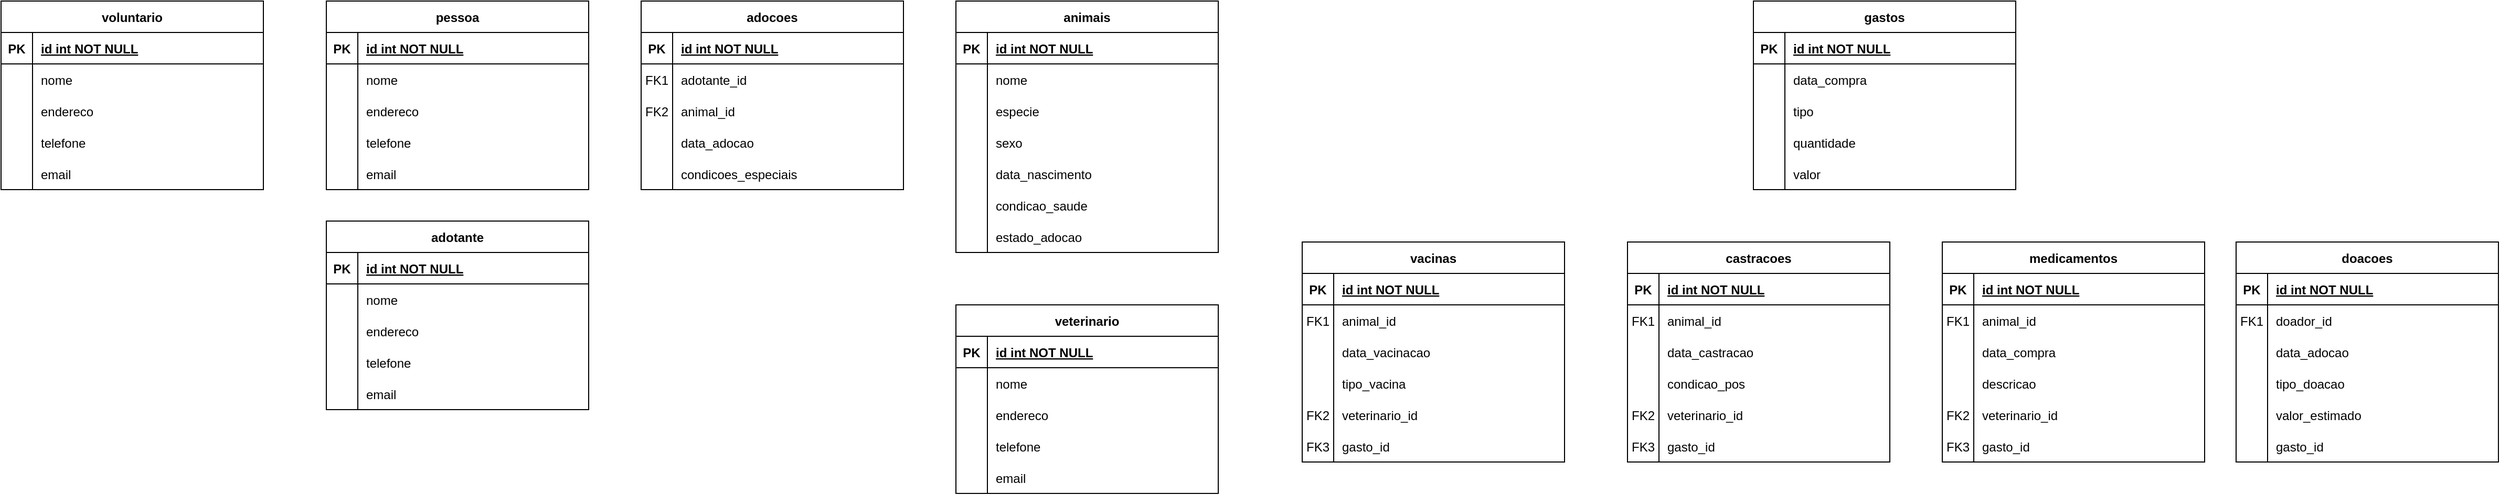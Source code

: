<mxfile version="24.7.12">
  <diagram id="R2lEEEUBdFMjLlhIrx00" name="Page-1">
    <mxGraphModel dx="2780" dy="1238" grid="1" gridSize="10" guides="1" tooltips="1" connect="1" arrows="1" fold="1" page="1" pageScale="1" pageWidth="850" pageHeight="1100" math="0" shadow="0" extFonts="Permanent Marker^https://fonts.googleapis.com/css?family=Permanent+Marker">
      <root>
        <mxCell id="0" />
        <mxCell id="1" parent="0" />
        <mxCell id="C-vyLk0tnHw3VtMMgP7b-23" value="animais" style="shape=table;startSize=30;container=1;collapsible=1;childLayout=tableLayout;fixedRows=1;rowLines=0;fontStyle=1;align=center;resizeLast=1;" parent="1" vertex="1">
          <mxGeometry x="1040" y="60" width="250" height="240" as="geometry" />
        </mxCell>
        <mxCell id="C-vyLk0tnHw3VtMMgP7b-24" value="" style="shape=partialRectangle;collapsible=0;dropTarget=0;pointerEvents=0;fillColor=none;points=[[0,0.5],[1,0.5]];portConstraint=eastwest;top=0;left=0;right=0;bottom=1;" parent="C-vyLk0tnHw3VtMMgP7b-23" vertex="1">
          <mxGeometry y="30" width="250" height="30" as="geometry" />
        </mxCell>
        <mxCell id="C-vyLk0tnHw3VtMMgP7b-25" value="PK" style="shape=partialRectangle;overflow=hidden;connectable=0;fillColor=none;top=0;left=0;bottom=0;right=0;fontStyle=1;" parent="C-vyLk0tnHw3VtMMgP7b-24" vertex="1">
          <mxGeometry width="30" height="30" as="geometry">
            <mxRectangle width="30" height="30" as="alternateBounds" />
          </mxGeometry>
        </mxCell>
        <mxCell id="C-vyLk0tnHw3VtMMgP7b-26" value="id int NOT NULL " style="shape=partialRectangle;overflow=hidden;connectable=0;fillColor=none;top=0;left=0;bottom=0;right=0;align=left;spacingLeft=6;fontStyle=5;" parent="C-vyLk0tnHw3VtMMgP7b-24" vertex="1">
          <mxGeometry x="30" width="220" height="30" as="geometry">
            <mxRectangle width="220" height="30" as="alternateBounds" />
          </mxGeometry>
        </mxCell>
        <mxCell id="C-vyLk0tnHw3VtMMgP7b-27" value="" style="shape=partialRectangle;collapsible=0;dropTarget=0;pointerEvents=0;fillColor=none;points=[[0,0.5],[1,0.5]];portConstraint=eastwest;top=0;left=0;right=0;bottom=0;" parent="C-vyLk0tnHw3VtMMgP7b-23" vertex="1">
          <mxGeometry y="60" width="250" height="30" as="geometry" />
        </mxCell>
        <mxCell id="C-vyLk0tnHw3VtMMgP7b-28" value="" style="shape=partialRectangle;overflow=hidden;connectable=0;fillColor=none;top=0;left=0;bottom=0;right=0;" parent="C-vyLk0tnHw3VtMMgP7b-27" vertex="1">
          <mxGeometry width="30" height="30" as="geometry">
            <mxRectangle width="30" height="30" as="alternateBounds" />
          </mxGeometry>
        </mxCell>
        <mxCell id="C-vyLk0tnHw3VtMMgP7b-29" value="nome " style="shape=partialRectangle;overflow=hidden;connectable=0;fillColor=none;top=0;left=0;bottom=0;right=0;align=left;spacingLeft=6;" parent="C-vyLk0tnHw3VtMMgP7b-27" vertex="1">
          <mxGeometry x="30" width="220" height="30" as="geometry">
            <mxRectangle width="220" height="30" as="alternateBounds" />
          </mxGeometry>
        </mxCell>
        <mxCell id="c50I1QcesVUF2LfdFbWa-13" style="shape=partialRectangle;collapsible=0;dropTarget=0;pointerEvents=0;fillColor=none;points=[[0,0.5],[1,0.5]];portConstraint=eastwest;top=0;left=0;right=0;bottom=0;" vertex="1" parent="C-vyLk0tnHw3VtMMgP7b-23">
          <mxGeometry y="90" width="250" height="30" as="geometry" />
        </mxCell>
        <mxCell id="c50I1QcesVUF2LfdFbWa-14" style="shape=partialRectangle;overflow=hidden;connectable=0;fillColor=none;top=0;left=0;bottom=0;right=0;" vertex="1" parent="c50I1QcesVUF2LfdFbWa-13">
          <mxGeometry width="30" height="30" as="geometry">
            <mxRectangle width="30" height="30" as="alternateBounds" />
          </mxGeometry>
        </mxCell>
        <mxCell id="c50I1QcesVUF2LfdFbWa-15" value="especie" style="shape=partialRectangle;overflow=hidden;connectable=0;fillColor=none;top=0;left=0;bottom=0;right=0;align=left;spacingLeft=6;" vertex="1" parent="c50I1QcesVUF2LfdFbWa-13">
          <mxGeometry x="30" width="220" height="30" as="geometry">
            <mxRectangle width="220" height="30" as="alternateBounds" />
          </mxGeometry>
        </mxCell>
        <mxCell id="c50I1QcesVUF2LfdFbWa-16" style="shape=partialRectangle;collapsible=0;dropTarget=0;pointerEvents=0;fillColor=none;points=[[0,0.5],[1,0.5]];portConstraint=eastwest;top=0;left=0;right=0;bottom=0;" vertex="1" parent="C-vyLk0tnHw3VtMMgP7b-23">
          <mxGeometry y="120" width="250" height="30" as="geometry" />
        </mxCell>
        <mxCell id="c50I1QcesVUF2LfdFbWa-17" style="shape=partialRectangle;overflow=hidden;connectable=0;fillColor=none;top=0;left=0;bottom=0;right=0;" vertex="1" parent="c50I1QcesVUF2LfdFbWa-16">
          <mxGeometry width="30" height="30" as="geometry">
            <mxRectangle width="30" height="30" as="alternateBounds" />
          </mxGeometry>
        </mxCell>
        <mxCell id="c50I1QcesVUF2LfdFbWa-18" value="sexo" style="shape=partialRectangle;overflow=hidden;connectable=0;fillColor=none;top=0;left=0;bottom=0;right=0;align=left;spacingLeft=6;" vertex="1" parent="c50I1QcesVUF2LfdFbWa-16">
          <mxGeometry x="30" width="220" height="30" as="geometry">
            <mxRectangle width="220" height="30" as="alternateBounds" />
          </mxGeometry>
        </mxCell>
        <mxCell id="c50I1QcesVUF2LfdFbWa-19" style="shape=partialRectangle;collapsible=0;dropTarget=0;pointerEvents=0;fillColor=none;points=[[0,0.5],[1,0.5]];portConstraint=eastwest;top=0;left=0;right=0;bottom=0;" vertex="1" parent="C-vyLk0tnHw3VtMMgP7b-23">
          <mxGeometry y="150" width="250" height="30" as="geometry" />
        </mxCell>
        <mxCell id="c50I1QcesVUF2LfdFbWa-20" style="shape=partialRectangle;overflow=hidden;connectable=0;fillColor=none;top=0;left=0;bottom=0;right=0;" vertex="1" parent="c50I1QcesVUF2LfdFbWa-19">
          <mxGeometry width="30" height="30" as="geometry">
            <mxRectangle width="30" height="30" as="alternateBounds" />
          </mxGeometry>
        </mxCell>
        <mxCell id="c50I1QcesVUF2LfdFbWa-21" value="data_nascimento" style="shape=partialRectangle;overflow=hidden;connectable=0;fillColor=none;top=0;left=0;bottom=0;right=0;align=left;spacingLeft=6;" vertex="1" parent="c50I1QcesVUF2LfdFbWa-19">
          <mxGeometry x="30" width="220" height="30" as="geometry">
            <mxRectangle width="220" height="30" as="alternateBounds" />
          </mxGeometry>
        </mxCell>
        <mxCell id="c50I1QcesVUF2LfdFbWa-22" style="shape=partialRectangle;collapsible=0;dropTarget=0;pointerEvents=0;fillColor=none;points=[[0,0.5],[1,0.5]];portConstraint=eastwest;top=0;left=0;right=0;bottom=0;" vertex="1" parent="C-vyLk0tnHw3VtMMgP7b-23">
          <mxGeometry y="180" width="250" height="30" as="geometry" />
        </mxCell>
        <mxCell id="c50I1QcesVUF2LfdFbWa-23" style="shape=partialRectangle;overflow=hidden;connectable=0;fillColor=none;top=0;left=0;bottom=0;right=0;" vertex="1" parent="c50I1QcesVUF2LfdFbWa-22">
          <mxGeometry width="30" height="30" as="geometry">
            <mxRectangle width="30" height="30" as="alternateBounds" />
          </mxGeometry>
        </mxCell>
        <mxCell id="c50I1QcesVUF2LfdFbWa-24" value="condicao_saude" style="shape=partialRectangle;overflow=hidden;connectable=0;fillColor=none;top=0;left=0;bottom=0;right=0;align=left;spacingLeft=6;" vertex="1" parent="c50I1QcesVUF2LfdFbWa-22">
          <mxGeometry x="30" width="220" height="30" as="geometry">
            <mxRectangle width="220" height="30" as="alternateBounds" />
          </mxGeometry>
        </mxCell>
        <mxCell id="c50I1QcesVUF2LfdFbWa-25" style="shape=partialRectangle;collapsible=0;dropTarget=0;pointerEvents=0;fillColor=none;points=[[0,0.5],[1,0.5]];portConstraint=eastwest;top=0;left=0;right=0;bottom=0;" vertex="1" parent="C-vyLk0tnHw3VtMMgP7b-23">
          <mxGeometry y="210" width="250" height="30" as="geometry" />
        </mxCell>
        <mxCell id="c50I1QcesVUF2LfdFbWa-26" style="shape=partialRectangle;overflow=hidden;connectable=0;fillColor=none;top=0;left=0;bottom=0;right=0;" vertex="1" parent="c50I1QcesVUF2LfdFbWa-25">
          <mxGeometry width="30" height="30" as="geometry">
            <mxRectangle width="30" height="30" as="alternateBounds" />
          </mxGeometry>
        </mxCell>
        <mxCell id="c50I1QcesVUF2LfdFbWa-27" value="estado_adocao" style="shape=partialRectangle;overflow=hidden;connectable=0;fillColor=none;top=0;left=0;bottom=0;right=0;align=left;spacingLeft=6;" vertex="1" parent="c50I1QcesVUF2LfdFbWa-25">
          <mxGeometry x="30" width="220" height="30" as="geometry">
            <mxRectangle width="220" height="30" as="alternateBounds" />
          </mxGeometry>
        </mxCell>
        <mxCell id="c50I1QcesVUF2LfdFbWa-32" value="adocoes" style="shape=table;startSize=30;container=1;collapsible=1;childLayout=tableLayout;fixedRows=1;rowLines=0;fontStyle=1;align=center;resizeLast=1;" vertex="1" parent="1">
          <mxGeometry x="740" y="60" width="250" height="180" as="geometry" />
        </mxCell>
        <mxCell id="c50I1QcesVUF2LfdFbWa-33" value="" style="shape=partialRectangle;collapsible=0;dropTarget=0;pointerEvents=0;fillColor=none;points=[[0,0.5],[1,0.5]];portConstraint=eastwest;top=0;left=0;right=0;bottom=1;" vertex="1" parent="c50I1QcesVUF2LfdFbWa-32">
          <mxGeometry y="30" width="250" height="30" as="geometry" />
        </mxCell>
        <mxCell id="c50I1QcesVUF2LfdFbWa-34" value="PK" style="shape=partialRectangle;overflow=hidden;connectable=0;fillColor=none;top=0;left=0;bottom=0;right=0;fontStyle=1;" vertex="1" parent="c50I1QcesVUF2LfdFbWa-33">
          <mxGeometry width="30" height="30" as="geometry">
            <mxRectangle width="30" height="30" as="alternateBounds" />
          </mxGeometry>
        </mxCell>
        <mxCell id="c50I1QcesVUF2LfdFbWa-35" value="id int NOT NULL " style="shape=partialRectangle;overflow=hidden;connectable=0;fillColor=none;top=0;left=0;bottom=0;right=0;align=left;spacingLeft=6;fontStyle=5;" vertex="1" parent="c50I1QcesVUF2LfdFbWa-33">
          <mxGeometry x="30" width="220" height="30" as="geometry">
            <mxRectangle width="220" height="30" as="alternateBounds" />
          </mxGeometry>
        </mxCell>
        <mxCell id="c50I1QcesVUF2LfdFbWa-36" value="" style="shape=partialRectangle;collapsible=0;dropTarget=0;pointerEvents=0;fillColor=none;points=[[0,0.5],[1,0.5]];portConstraint=eastwest;top=0;left=0;right=0;bottom=0;" vertex="1" parent="c50I1QcesVUF2LfdFbWa-32">
          <mxGeometry y="60" width="250" height="30" as="geometry" />
        </mxCell>
        <mxCell id="c50I1QcesVUF2LfdFbWa-37" value="FK1" style="shape=partialRectangle;overflow=hidden;connectable=0;fillColor=none;top=0;left=0;bottom=0;right=0;" vertex="1" parent="c50I1QcesVUF2LfdFbWa-36">
          <mxGeometry width="30" height="30" as="geometry">
            <mxRectangle width="30" height="30" as="alternateBounds" />
          </mxGeometry>
        </mxCell>
        <mxCell id="c50I1QcesVUF2LfdFbWa-38" value="adotante_id" style="shape=partialRectangle;overflow=hidden;connectable=0;fillColor=none;top=0;left=0;bottom=0;right=0;align=left;spacingLeft=6;" vertex="1" parent="c50I1QcesVUF2LfdFbWa-36">
          <mxGeometry x="30" width="220" height="30" as="geometry">
            <mxRectangle width="220" height="30" as="alternateBounds" />
          </mxGeometry>
        </mxCell>
        <mxCell id="c50I1QcesVUF2LfdFbWa-39" style="shape=partialRectangle;collapsible=0;dropTarget=0;pointerEvents=0;fillColor=none;points=[[0,0.5],[1,0.5]];portConstraint=eastwest;top=0;left=0;right=0;bottom=0;" vertex="1" parent="c50I1QcesVUF2LfdFbWa-32">
          <mxGeometry y="90" width="250" height="30" as="geometry" />
        </mxCell>
        <mxCell id="c50I1QcesVUF2LfdFbWa-40" value="FK2" style="shape=partialRectangle;overflow=hidden;connectable=0;fillColor=none;top=0;left=0;bottom=0;right=0;" vertex="1" parent="c50I1QcesVUF2LfdFbWa-39">
          <mxGeometry width="30" height="30" as="geometry">
            <mxRectangle width="30" height="30" as="alternateBounds" />
          </mxGeometry>
        </mxCell>
        <mxCell id="c50I1QcesVUF2LfdFbWa-41" value="animal_id" style="shape=partialRectangle;overflow=hidden;connectable=0;fillColor=none;top=0;left=0;bottom=0;right=0;align=left;spacingLeft=6;" vertex="1" parent="c50I1QcesVUF2LfdFbWa-39">
          <mxGeometry x="30" width="220" height="30" as="geometry">
            <mxRectangle width="220" height="30" as="alternateBounds" />
          </mxGeometry>
        </mxCell>
        <mxCell id="c50I1QcesVUF2LfdFbWa-42" style="shape=partialRectangle;collapsible=0;dropTarget=0;pointerEvents=0;fillColor=none;points=[[0,0.5],[1,0.5]];portConstraint=eastwest;top=0;left=0;right=0;bottom=0;" vertex="1" parent="c50I1QcesVUF2LfdFbWa-32">
          <mxGeometry y="120" width="250" height="30" as="geometry" />
        </mxCell>
        <mxCell id="c50I1QcesVUF2LfdFbWa-43" style="shape=partialRectangle;overflow=hidden;connectable=0;fillColor=none;top=0;left=0;bottom=0;right=0;" vertex="1" parent="c50I1QcesVUF2LfdFbWa-42">
          <mxGeometry width="30" height="30" as="geometry">
            <mxRectangle width="30" height="30" as="alternateBounds" />
          </mxGeometry>
        </mxCell>
        <mxCell id="c50I1QcesVUF2LfdFbWa-44" value="data_adocao" style="shape=partialRectangle;overflow=hidden;connectable=0;fillColor=none;top=0;left=0;bottom=0;right=0;align=left;spacingLeft=6;" vertex="1" parent="c50I1QcesVUF2LfdFbWa-42">
          <mxGeometry x="30" width="220" height="30" as="geometry">
            <mxRectangle width="220" height="30" as="alternateBounds" />
          </mxGeometry>
        </mxCell>
        <mxCell id="c50I1QcesVUF2LfdFbWa-45" style="shape=partialRectangle;collapsible=0;dropTarget=0;pointerEvents=0;fillColor=none;points=[[0,0.5],[1,0.5]];portConstraint=eastwest;top=0;left=0;right=0;bottom=0;" vertex="1" parent="c50I1QcesVUF2LfdFbWa-32">
          <mxGeometry y="150" width="250" height="30" as="geometry" />
        </mxCell>
        <mxCell id="c50I1QcesVUF2LfdFbWa-46" style="shape=partialRectangle;overflow=hidden;connectable=0;fillColor=none;top=0;left=0;bottom=0;right=0;" vertex="1" parent="c50I1QcesVUF2LfdFbWa-45">
          <mxGeometry width="30" height="30" as="geometry">
            <mxRectangle width="30" height="30" as="alternateBounds" />
          </mxGeometry>
        </mxCell>
        <mxCell id="c50I1QcesVUF2LfdFbWa-47" value="condicoes_especiais" style="shape=partialRectangle;overflow=hidden;connectable=0;fillColor=none;top=0;left=0;bottom=0;right=0;align=left;spacingLeft=6;" vertex="1" parent="c50I1QcesVUF2LfdFbWa-45">
          <mxGeometry x="30" width="220" height="30" as="geometry">
            <mxRectangle width="220" height="30" as="alternateBounds" />
          </mxGeometry>
        </mxCell>
        <mxCell id="c50I1QcesVUF2LfdFbWa-54" value="vacinas" style="shape=table;startSize=30;container=1;collapsible=1;childLayout=tableLayout;fixedRows=1;rowLines=0;fontStyle=1;align=center;resizeLast=1;" vertex="1" parent="1">
          <mxGeometry x="1370" y="290" width="250" height="210" as="geometry" />
        </mxCell>
        <mxCell id="c50I1QcesVUF2LfdFbWa-55" value="" style="shape=partialRectangle;collapsible=0;dropTarget=0;pointerEvents=0;fillColor=none;points=[[0,0.5],[1,0.5]];portConstraint=eastwest;top=0;left=0;right=0;bottom=1;" vertex="1" parent="c50I1QcesVUF2LfdFbWa-54">
          <mxGeometry y="30" width="250" height="30" as="geometry" />
        </mxCell>
        <mxCell id="c50I1QcesVUF2LfdFbWa-56" value="PK" style="shape=partialRectangle;overflow=hidden;connectable=0;fillColor=none;top=0;left=0;bottom=0;right=0;fontStyle=1;" vertex="1" parent="c50I1QcesVUF2LfdFbWa-55">
          <mxGeometry width="30" height="30" as="geometry">
            <mxRectangle width="30" height="30" as="alternateBounds" />
          </mxGeometry>
        </mxCell>
        <mxCell id="c50I1QcesVUF2LfdFbWa-57" value="id int NOT NULL " style="shape=partialRectangle;overflow=hidden;connectable=0;fillColor=none;top=0;left=0;bottom=0;right=0;align=left;spacingLeft=6;fontStyle=5;" vertex="1" parent="c50I1QcesVUF2LfdFbWa-55">
          <mxGeometry x="30" width="220" height="30" as="geometry">
            <mxRectangle width="220" height="30" as="alternateBounds" />
          </mxGeometry>
        </mxCell>
        <mxCell id="c50I1QcesVUF2LfdFbWa-58" value="" style="shape=partialRectangle;collapsible=0;dropTarget=0;pointerEvents=0;fillColor=none;points=[[0,0.5],[1,0.5]];portConstraint=eastwest;top=0;left=0;right=0;bottom=0;" vertex="1" parent="c50I1QcesVUF2LfdFbWa-54">
          <mxGeometry y="60" width="250" height="30" as="geometry" />
        </mxCell>
        <mxCell id="c50I1QcesVUF2LfdFbWa-59" value="FK1" style="shape=partialRectangle;overflow=hidden;connectable=0;fillColor=none;top=0;left=0;bottom=0;right=0;" vertex="1" parent="c50I1QcesVUF2LfdFbWa-58">
          <mxGeometry width="30" height="30" as="geometry">
            <mxRectangle width="30" height="30" as="alternateBounds" />
          </mxGeometry>
        </mxCell>
        <mxCell id="c50I1QcesVUF2LfdFbWa-60" value="animal_id" style="shape=partialRectangle;overflow=hidden;connectable=0;fillColor=none;top=0;left=0;bottom=0;right=0;align=left;spacingLeft=6;" vertex="1" parent="c50I1QcesVUF2LfdFbWa-58">
          <mxGeometry x="30" width="220" height="30" as="geometry">
            <mxRectangle width="220" height="30" as="alternateBounds" />
          </mxGeometry>
        </mxCell>
        <mxCell id="c50I1QcesVUF2LfdFbWa-61" style="shape=partialRectangle;collapsible=0;dropTarget=0;pointerEvents=0;fillColor=none;points=[[0,0.5],[1,0.5]];portConstraint=eastwest;top=0;left=0;right=0;bottom=0;" vertex="1" parent="c50I1QcesVUF2LfdFbWa-54">
          <mxGeometry y="90" width="250" height="30" as="geometry" />
        </mxCell>
        <mxCell id="c50I1QcesVUF2LfdFbWa-62" value="" style="shape=partialRectangle;overflow=hidden;connectable=0;fillColor=none;top=0;left=0;bottom=0;right=0;" vertex="1" parent="c50I1QcesVUF2LfdFbWa-61">
          <mxGeometry width="30" height="30" as="geometry">
            <mxRectangle width="30" height="30" as="alternateBounds" />
          </mxGeometry>
        </mxCell>
        <mxCell id="c50I1QcesVUF2LfdFbWa-63" value="data_vacinacao" style="shape=partialRectangle;overflow=hidden;connectable=0;fillColor=none;top=0;left=0;bottom=0;right=0;align=left;spacingLeft=6;" vertex="1" parent="c50I1QcesVUF2LfdFbWa-61">
          <mxGeometry x="30" width="220" height="30" as="geometry">
            <mxRectangle width="220" height="30" as="alternateBounds" />
          </mxGeometry>
        </mxCell>
        <mxCell id="c50I1QcesVUF2LfdFbWa-64" style="shape=partialRectangle;collapsible=0;dropTarget=0;pointerEvents=0;fillColor=none;points=[[0,0.5],[1,0.5]];portConstraint=eastwest;top=0;left=0;right=0;bottom=0;" vertex="1" parent="c50I1QcesVUF2LfdFbWa-54">
          <mxGeometry y="120" width="250" height="30" as="geometry" />
        </mxCell>
        <mxCell id="c50I1QcesVUF2LfdFbWa-65" style="shape=partialRectangle;overflow=hidden;connectable=0;fillColor=none;top=0;left=0;bottom=0;right=0;" vertex="1" parent="c50I1QcesVUF2LfdFbWa-64">
          <mxGeometry width="30" height="30" as="geometry">
            <mxRectangle width="30" height="30" as="alternateBounds" />
          </mxGeometry>
        </mxCell>
        <mxCell id="c50I1QcesVUF2LfdFbWa-66" value="tipo_vacina" style="shape=partialRectangle;overflow=hidden;connectable=0;fillColor=none;top=0;left=0;bottom=0;right=0;align=left;spacingLeft=6;" vertex="1" parent="c50I1QcesVUF2LfdFbWa-64">
          <mxGeometry x="30" width="220" height="30" as="geometry">
            <mxRectangle width="220" height="30" as="alternateBounds" />
          </mxGeometry>
        </mxCell>
        <mxCell id="c50I1QcesVUF2LfdFbWa-67" style="shape=partialRectangle;collapsible=0;dropTarget=0;pointerEvents=0;fillColor=none;points=[[0,0.5],[1,0.5]];portConstraint=eastwest;top=0;left=0;right=0;bottom=0;" vertex="1" parent="c50I1QcesVUF2LfdFbWa-54">
          <mxGeometry y="150" width="250" height="30" as="geometry" />
        </mxCell>
        <mxCell id="c50I1QcesVUF2LfdFbWa-68" value="FK2" style="shape=partialRectangle;overflow=hidden;connectable=0;fillColor=none;top=0;left=0;bottom=0;right=0;" vertex="1" parent="c50I1QcesVUF2LfdFbWa-67">
          <mxGeometry width="30" height="30" as="geometry">
            <mxRectangle width="30" height="30" as="alternateBounds" />
          </mxGeometry>
        </mxCell>
        <mxCell id="c50I1QcesVUF2LfdFbWa-69" value="veterinario_id" style="shape=partialRectangle;overflow=hidden;connectable=0;fillColor=none;top=0;left=0;bottom=0;right=0;align=left;spacingLeft=6;" vertex="1" parent="c50I1QcesVUF2LfdFbWa-67">
          <mxGeometry x="30" width="220" height="30" as="geometry">
            <mxRectangle width="220" height="30" as="alternateBounds" />
          </mxGeometry>
        </mxCell>
        <mxCell id="c50I1QcesVUF2LfdFbWa-198" style="shape=partialRectangle;collapsible=0;dropTarget=0;pointerEvents=0;fillColor=none;points=[[0,0.5],[1,0.5]];portConstraint=eastwest;top=0;left=0;right=0;bottom=0;" vertex="1" parent="c50I1QcesVUF2LfdFbWa-54">
          <mxGeometry y="180" width="250" height="30" as="geometry" />
        </mxCell>
        <mxCell id="c50I1QcesVUF2LfdFbWa-199" value="FK3" style="shape=partialRectangle;overflow=hidden;connectable=0;fillColor=none;top=0;left=0;bottom=0;right=0;" vertex="1" parent="c50I1QcesVUF2LfdFbWa-198">
          <mxGeometry width="30" height="30" as="geometry">
            <mxRectangle width="30" height="30" as="alternateBounds" />
          </mxGeometry>
        </mxCell>
        <mxCell id="c50I1QcesVUF2LfdFbWa-200" value="gasto_id" style="shape=partialRectangle;overflow=hidden;connectable=0;fillColor=none;top=0;left=0;bottom=0;right=0;align=left;spacingLeft=6;" vertex="1" parent="c50I1QcesVUF2LfdFbWa-198">
          <mxGeometry x="30" width="220" height="30" as="geometry">
            <mxRectangle width="220" height="30" as="alternateBounds" />
          </mxGeometry>
        </mxCell>
        <mxCell id="c50I1QcesVUF2LfdFbWa-70" value="castracoes" style="shape=table;startSize=30;container=1;collapsible=1;childLayout=tableLayout;fixedRows=1;rowLines=0;fontStyle=1;align=center;resizeLast=1;" vertex="1" parent="1">
          <mxGeometry x="1680" y="290" width="250" height="210" as="geometry" />
        </mxCell>
        <mxCell id="c50I1QcesVUF2LfdFbWa-71" value="" style="shape=partialRectangle;collapsible=0;dropTarget=0;pointerEvents=0;fillColor=none;points=[[0,0.5],[1,0.5]];portConstraint=eastwest;top=0;left=0;right=0;bottom=1;" vertex="1" parent="c50I1QcesVUF2LfdFbWa-70">
          <mxGeometry y="30" width="250" height="30" as="geometry" />
        </mxCell>
        <mxCell id="c50I1QcesVUF2LfdFbWa-72" value="PK" style="shape=partialRectangle;overflow=hidden;connectable=0;fillColor=none;top=0;left=0;bottom=0;right=0;fontStyle=1;" vertex="1" parent="c50I1QcesVUF2LfdFbWa-71">
          <mxGeometry width="30" height="30" as="geometry">
            <mxRectangle width="30" height="30" as="alternateBounds" />
          </mxGeometry>
        </mxCell>
        <mxCell id="c50I1QcesVUF2LfdFbWa-73" value="id int NOT NULL " style="shape=partialRectangle;overflow=hidden;connectable=0;fillColor=none;top=0;left=0;bottom=0;right=0;align=left;spacingLeft=6;fontStyle=5;" vertex="1" parent="c50I1QcesVUF2LfdFbWa-71">
          <mxGeometry x="30" width="220" height="30" as="geometry">
            <mxRectangle width="220" height="30" as="alternateBounds" />
          </mxGeometry>
        </mxCell>
        <mxCell id="c50I1QcesVUF2LfdFbWa-74" value="" style="shape=partialRectangle;collapsible=0;dropTarget=0;pointerEvents=0;fillColor=none;points=[[0,0.5],[1,0.5]];portConstraint=eastwest;top=0;left=0;right=0;bottom=0;" vertex="1" parent="c50I1QcesVUF2LfdFbWa-70">
          <mxGeometry y="60" width="250" height="30" as="geometry" />
        </mxCell>
        <mxCell id="c50I1QcesVUF2LfdFbWa-75" value="FK1" style="shape=partialRectangle;overflow=hidden;connectable=0;fillColor=none;top=0;left=0;bottom=0;right=0;" vertex="1" parent="c50I1QcesVUF2LfdFbWa-74">
          <mxGeometry width="30" height="30" as="geometry">
            <mxRectangle width="30" height="30" as="alternateBounds" />
          </mxGeometry>
        </mxCell>
        <mxCell id="c50I1QcesVUF2LfdFbWa-76" value="animal_id" style="shape=partialRectangle;overflow=hidden;connectable=0;fillColor=none;top=0;left=0;bottom=0;right=0;align=left;spacingLeft=6;" vertex="1" parent="c50I1QcesVUF2LfdFbWa-74">
          <mxGeometry x="30" width="220" height="30" as="geometry">
            <mxRectangle width="220" height="30" as="alternateBounds" />
          </mxGeometry>
        </mxCell>
        <mxCell id="c50I1QcesVUF2LfdFbWa-77" style="shape=partialRectangle;collapsible=0;dropTarget=0;pointerEvents=0;fillColor=none;points=[[0,0.5],[1,0.5]];portConstraint=eastwest;top=0;left=0;right=0;bottom=0;" vertex="1" parent="c50I1QcesVUF2LfdFbWa-70">
          <mxGeometry y="90" width="250" height="30" as="geometry" />
        </mxCell>
        <mxCell id="c50I1QcesVUF2LfdFbWa-78" value="" style="shape=partialRectangle;overflow=hidden;connectable=0;fillColor=none;top=0;left=0;bottom=0;right=0;" vertex="1" parent="c50I1QcesVUF2LfdFbWa-77">
          <mxGeometry width="30" height="30" as="geometry">
            <mxRectangle width="30" height="30" as="alternateBounds" />
          </mxGeometry>
        </mxCell>
        <mxCell id="c50I1QcesVUF2LfdFbWa-79" value="data_castracao" style="shape=partialRectangle;overflow=hidden;connectable=0;fillColor=none;top=0;left=0;bottom=0;right=0;align=left;spacingLeft=6;" vertex="1" parent="c50I1QcesVUF2LfdFbWa-77">
          <mxGeometry x="30" width="220" height="30" as="geometry">
            <mxRectangle width="220" height="30" as="alternateBounds" />
          </mxGeometry>
        </mxCell>
        <mxCell id="c50I1QcesVUF2LfdFbWa-80" style="shape=partialRectangle;collapsible=0;dropTarget=0;pointerEvents=0;fillColor=none;points=[[0,0.5],[1,0.5]];portConstraint=eastwest;top=0;left=0;right=0;bottom=0;" vertex="1" parent="c50I1QcesVUF2LfdFbWa-70">
          <mxGeometry y="120" width="250" height="30" as="geometry" />
        </mxCell>
        <mxCell id="c50I1QcesVUF2LfdFbWa-81" style="shape=partialRectangle;overflow=hidden;connectable=0;fillColor=none;top=0;left=0;bottom=0;right=0;" vertex="1" parent="c50I1QcesVUF2LfdFbWa-80">
          <mxGeometry width="30" height="30" as="geometry">
            <mxRectangle width="30" height="30" as="alternateBounds" />
          </mxGeometry>
        </mxCell>
        <mxCell id="c50I1QcesVUF2LfdFbWa-82" value="condicao_pos" style="shape=partialRectangle;overflow=hidden;connectable=0;fillColor=none;top=0;left=0;bottom=0;right=0;align=left;spacingLeft=6;" vertex="1" parent="c50I1QcesVUF2LfdFbWa-80">
          <mxGeometry x="30" width="220" height="30" as="geometry">
            <mxRectangle width="220" height="30" as="alternateBounds" />
          </mxGeometry>
        </mxCell>
        <mxCell id="c50I1QcesVUF2LfdFbWa-83" style="shape=partialRectangle;collapsible=0;dropTarget=0;pointerEvents=0;fillColor=none;points=[[0,0.5],[1,0.5]];portConstraint=eastwest;top=0;left=0;right=0;bottom=0;" vertex="1" parent="c50I1QcesVUF2LfdFbWa-70">
          <mxGeometry y="150" width="250" height="30" as="geometry" />
        </mxCell>
        <mxCell id="c50I1QcesVUF2LfdFbWa-84" value="FK2" style="shape=partialRectangle;overflow=hidden;connectable=0;fillColor=none;top=0;left=0;bottom=0;right=0;" vertex="1" parent="c50I1QcesVUF2LfdFbWa-83">
          <mxGeometry width="30" height="30" as="geometry">
            <mxRectangle width="30" height="30" as="alternateBounds" />
          </mxGeometry>
        </mxCell>
        <mxCell id="c50I1QcesVUF2LfdFbWa-85" value="veterinario_id" style="shape=partialRectangle;overflow=hidden;connectable=0;fillColor=none;top=0;left=0;bottom=0;right=0;align=left;spacingLeft=6;" vertex="1" parent="c50I1QcesVUF2LfdFbWa-83">
          <mxGeometry x="30" width="220" height="30" as="geometry">
            <mxRectangle width="220" height="30" as="alternateBounds" />
          </mxGeometry>
        </mxCell>
        <mxCell id="c50I1QcesVUF2LfdFbWa-202" style="shape=partialRectangle;collapsible=0;dropTarget=0;pointerEvents=0;fillColor=none;points=[[0,0.5],[1,0.5]];portConstraint=eastwest;top=0;left=0;right=0;bottom=0;" vertex="1" parent="c50I1QcesVUF2LfdFbWa-70">
          <mxGeometry y="180" width="250" height="30" as="geometry" />
        </mxCell>
        <mxCell id="c50I1QcesVUF2LfdFbWa-203" value="FK3" style="shape=partialRectangle;overflow=hidden;connectable=0;fillColor=none;top=0;left=0;bottom=0;right=0;" vertex="1" parent="c50I1QcesVUF2LfdFbWa-202">
          <mxGeometry width="30" height="30" as="geometry">
            <mxRectangle width="30" height="30" as="alternateBounds" />
          </mxGeometry>
        </mxCell>
        <mxCell id="c50I1QcesVUF2LfdFbWa-204" value="gasto_id" style="shape=partialRectangle;overflow=hidden;connectable=0;fillColor=none;top=0;left=0;bottom=0;right=0;align=left;spacingLeft=6;" vertex="1" parent="c50I1QcesVUF2LfdFbWa-202">
          <mxGeometry x="30" width="220" height="30" as="geometry">
            <mxRectangle width="220" height="30" as="alternateBounds" />
          </mxGeometry>
        </mxCell>
        <mxCell id="c50I1QcesVUF2LfdFbWa-86" value="gastos" style="shape=table;startSize=30;container=1;collapsible=1;childLayout=tableLayout;fixedRows=1;rowLines=0;fontStyle=1;align=center;resizeLast=1;" vertex="1" parent="1">
          <mxGeometry x="1800" y="60" width="250" height="180" as="geometry" />
        </mxCell>
        <mxCell id="c50I1QcesVUF2LfdFbWa-87" value="" style="shape=partialRectangle;collapsible=0;dropTarget=0;pointerEvents=0;fillColor=none;points=[[0,0.5],[1,0.5]];portConstraint=eastwest;top=0;left=0;right=0;bottom=1;" vertex="1" parent="c50I1QcesVUF2LfdFbWa-86">
          <mxGeometry y="30" width="250" height="30" as="geometry" />
        </mxCell>
        <mxCell id="c50I1QcesVUF2LfdFbWa-88" value="PK" style="shape=partialRectangle;overflow=hidden;connectable=0;fillColor=none;top=0;left=0;bottom=0;right=0;fontStyle=1;" vertex="1" parent="c50I1QcesVUF2LfdFbWa-87">
          <mxGeometry width="30" height="30" as="geometry">
            <mxRectangle width="30" height="30" as="alternateBounds" />
          </mxGeometry>
        </mxCell>
        <mxCell id="c50I1QcesVUF2LfdFbWa-89" value="id int NOT NULL " style="shape=partialRectangle;overflow=hidden;connectable=0;fillColor=none;top=0;left=0;bottom=0;right=0;align=left;spacingLeft=6;fontStyle=5;" vertex="1" parent="c50I1QcesVUF2LfdFbWa-87">
          <mxGeometry x="30" width="220" height="30" as="geometry">
            <mxRectangle width="220" height="30" as="alternateBounds" />
          </mxGeometry>
        </mxCell>
        <mxCell id="c50I1QcesVUF2LfdFbWa-90" value="" style="shape=partialRectangle;collapsible=0;dropTarget=0;pointerEvents=0;fillColor=none;points=[[0,0.5],[1,0.5]];portConstraint=eastwest;top=0;left=0;right=0;bottom=0;" vertex="1" parent="c50I1QcesVUF2LfdFbWa-86">
          <mxGeometry y="60" width="250" height="30" as="geometry" />
        </mxCell>
        <mxCell id="c50I1QcesVUF2LfdFbWa-91" value="" style="shape=partialRectangle;overflow=hidden;connectable=0;fillColor=none;top=0;left=0;bottom=0;right=0;" vertex="1" parent="c50I1QcesVUF2LfdFbWa-90">
          <mxGeometry width="30" height="30" as="geometry">
            <mxRectangle width="30" height="30" as="alternateBounds" />
          </mxGeometry>
        </mxCell>
        <mxCell id="c50I1QcesVUF2LfdFbWa-92" value="data_compra" style="shape=partialRectangle;overflow=hidden;connectable=0;fillColor=none;top=0;left=0;bottom=0;right=0;align=left;spacingLeft=6;" vertex="1" parent="c50I1QcesVUF2LfdFbWa-90">
          <mxGeometry x="30" width="220" height="30" as="geometry">
            <mxRectangle width="220" height="30" as="alternateBounds" />
          </mxGeometry>
        </mxCell>
        <mxCell id="c50I1QcesVUF2LfdFbWa-93" style="shape=partialRectangle;collapsible=0;dropTarget=0;pointerEvents=0;fillColor=none;points=[[0,0.5],[1,0.5]];portConstraint=eastwest;top=0;left=0;right=0;bottom=0;" vertex="1" parent="c50I1QcesVUF2LfdFbWa-86">
          <mxGeometry y="90" width="250" height="30" as="geometry" />
        </mxCell>
        <mxCell id="c50I1QcesVUF2LfdFbWa-94" value="" style="shape=partialRectangle;overflow=hidden;connectable=0;fillColor=none;top=0;left=0;bottom=0;right=0;" vertex="1" parent="c50I1QcesVUF2LfdFbWa-93">
          <mxGeometry width="30" height="30" as="geometry">
            <mxRectangle width="30" height="30" as="alternateBounds" />
          </mxGeometry>
        </mxCell>
        <mxCell id="c50I1QcesVUF2LfdFbWa-95" value="tipo" style="shape=partialRectangle;overflow=hidden;connectable=0;fillColor=none;top=0;left=0;bottom=0;right=0;align=left;spacingLeft=6;" vertex="1" parent="c50I1QcesVUF2LfdFbWa-93">
          <mxGeometry x="30" width="220" height="30" as="geometry">
            <mxRectangle width="220" height="30" as="alternateBounds" />
          </mxGeometry>
        </mxCell>
        <mxCell id="c50I1QcesVUF2LfdFbWa-96" style="shape=partialRectangle;collapsible=0;dropTarget=0;pointerEvents=0;fillColor=none;points=[[0,0.5],[1,0.5]];portConstraint=eastwest;top=0;left=0;right=0;bottom=0;" vertex="1" parent="c50I1QcesVUF2LfdFbWa-86">
          <mxGeometry y="120" width="250" height="30" as="geometry" />
        </mxCell>
        <mxCell id="c50I1QcesVUF2LfdFbWa-97" style="shape=partialRectangle;overflow=hidden;connectable=0;fillColor=none;top=0;left=0;bottom=0;right=0;" vertex="1" parent="c50I1QcesVUF2LfdFbWa-96">
          <mxGeometry width="30" height="30" as="geometry">
            <mxRectangle width="30" height="30" as="alternateBounds" />
          </mxGeometry>
        </mxCell>
        <mxCell id="c50I1QcesVUF2LfdFbWa-98" value="quantidade" style="shape=partialRectangle;overflow=hidden;connectable=0;fillColor=none;top=0;left=0;bottom=0;right=0;align=left;spacingLeft=6;" vertex="1" parent="c50I1QcesVUF2LfdFbWa-96">
          <mxGeometry x="30" width="220" height="30" as="geometry">
            <mxRectangle width="220" height="30" as="alternateBounds" />
          </mxGeometry>
        </mxCell>
        <mxCell id="c50I1QcesVUF2LfdFbWa-99" style="shape=partialRectangle;collapsible=0;dropTarget=0;pointerEvents=0;fillColor=none;points=[[0,0.5],[1,0.5]];portConstraint=eastwest;top=0;left=0;right=0;bottom=0;" vertex="1" parent="c50I1QcesVUF2LfdFbWa-86">
          <mxGeometry y="150" width="250" height="30" as="geometry" />
        </mxCell>
        <mxCell id="c50I1QcesVUF2LfdFbWa-100" value="" style="shape=partialRectangle;overflow=hidden;connectable=0;fillColor=none;top=0;left=0;bottom=0;right=0;" vertex="1" parent="c50I1QcesVUF2LfdFbWa-99">
          <mxGeometry width="30" height="30" as="geometry">
            <mxRectangle width="30" height="30" as="alternateBounds" />
          </mxGeometry>
        </mxCell>
        <mxCell id="c50I1QcesVUF2LfdFbWa-101" value="valor" style="shape=partialRectangle;overflow=hidden;connectable=0;fillColor=none;top=0;left=0;bottom=0;right=0;align=left;spacingLeft=6;" vertex="1" parent="c50I1QcesVUF2LfdFbWa-99">
          <mxGeometry x="30" width="220" height="30" as="geometry">
            <mxRectangle width="220" height="30" as="alternateBounds" />
          </mxGeometry>
        </mxCell>
        <mxCell id="c50I1QcesVUF2LfdFbWa-102" value="doacoes" style="shape=table;startSize=30;container=1;collapsible=1;childLayout=tableLayout;fixedRows=1;rowLines=0;fontStyle=1;align=center;resizeLast=1;" vertex="1" parent="1">
          <mxGeometry x="2260" y="290" width="250" height="210" as="geometry" />
        </mxCell>
        <mxCell id="c50I1QcesVUF2LfdFbWa-103" value="" style="shape=partialRectangle;collapsible=0;dropTarget=0;pointerEvents=0;fillColor=none;points=[[0,0.5],[1,0.5]];portConstraint=eastwest;top=0;left=0;right=0;bottom=1;" vertex="1" parent="c50I1QcesVUF2LfdFbWa-102">
          <mxGeometry y="30" width="250" height="30" as="geometry" />
        </mxCell>
        <mxCell id="c50I1QcesVUF2LfdFbWa-104" value="PK" style="shape=partialRectangle;overflow=hidden;connectable=0;fillColor=none;top=0;left=0;bottom=0;right=0;fontStyle=1;" vertex="1" parent="c50I1QcesVUF2LfdFbWa-103">
          <mxGeometry width="30" height="30" as="geometry">
            <mxRectangle width="30" height="30" as="alternateBounds" />
          </mxGeometry>
        </mxCell>
        <mxCell id="c50I1QcesVUF2LfdFbWa-105" value="id int NOT NULL " style="shape=partialRectangle;overflow=hidden;connectable=0;fillColor=none;top=0;left=0;bottom=0;right=0;align=left;spacingLeft=6;fontStyle=5;" vertex="1" parent="c50I1QcesVUF2LfdFbWa-103">
          <mxGeometry x="30" width="220" height="30" as="geometry">
            <mxRectangle width="220" height="30" as="alternateBounds" />
          </mxGeometry>
        </mxCell>
        <mxCell id="c50I1QcesVUF2LfdFbWa-106" value="" style="shape=partialRectangle;collapsible=0;dropTarget=0;pointerEvents=0;fillColor=none;points=[[0,0.5],[1,0.5]];portConstraint=eastwest;top=0;left=0;right=0;bottom=0;" vertex="1" parent="c50I1QcesVUF2LfdFbWa-102">
          <mxGeometry y="60" width="250" height="30" as="geometry" />
        </mxCell>
        <mxCell id="c50I1QcesVUF2LfdFbWa-107" value="FK1" style="shape=partialRectangle;overflow=hidden;connectable=0;fillColor=none;top=0;left=0;bottom=0;right=0;" vertex="1" parent="c50I1QcesVUF2LfdFbWa-106">
          <mxGeometry width="30" height="30" as="geometry">
            <mxRectangle width="30" height="30" as="alternateBounds" />
          </mxGeometry>
        </mxCell>
        <mxCell id="c50I1QcesVUF2LfdFbWa-108" value="doador_id" style="shape=partialRectangle;overflow=hidden;connectable=0;fillColor=none;top=0;left=0;bottom=0;right=0;align=left;spacingLeft=6;" vertex="1" parent="c50I1QcesVUF2LfdFbWa-106">
          <mxGeometry x="30" width="220" height="30" as="geometry">
            <mxRectangle width="220" height="30" as="alternateBounds" />
          </mxGeometry>
        </mxCell>
        <mxCell id="c50I1QcesVUF2LfdFbWa-109" style="shape=partialRectangle;collapsible=0;dropTarget=0;pointerEvents=0;fillColor=none;points=[[0,0.5],[1,0.5]];portConstraint=eastwest;top=0;left=0;right=0;bottom=0;" vertex="1" parent="c50I1QcesVUF2LfdFbWa-102">
          <mxGeometry y="90" width="250" height="30" as="geometry" />
        </mxCell>
        <mxCell id="c50I1QcesVUF2LfdFbWa-110" value="" style="shape=partialRectangle;overflow=hidden;connectable=0;fillColor=none;top=0;left=0;bottom=0;right=0;" vertex="1" parent="c50I1QcesVUF2LfdFbWa-109">
          <mxGeometry width="30" height="30" as="geometry">
            <mxRectangle width="30" height="30" as="alternateBounds" />
          </mxGeometry>
        </mxCell>
        <mxCell id="c50I1QcesVUF2LfdFbWa-111" value="data_adocao" style="shape=partialRectangle;overflow=hidden;connectable=0;fillColor=none;top=0;left=0;bottom=0;right=0;align=left;spacingLeft=6;" vertex="1" parent="c50I1QcesVUF2LfdFbWa-109">
          <mxGeometry x="30" width="220" height="30" as="geometry">
            <mxRectangle width="220" height="30" as="alternateBounds" />
          </mxGeometry>
        </mxCell>
        <mxCell id="c50I1QcesVUF2LfdFbWa-112" style="shape=partialRectangle;collapsible=0;dropTarget=0;pointerEvents=0;fillColor=none;points=[[0,0.5],[1,0.5]];portConstraint=eastwest;top=0;left=0;right=0;bottom=0;" vertex="1" parent="c50I1QcesVUF2LfdFbWa-102">
          <mxGeometry y="120" width="250" height="30" as="geometry" />
        </mxCell>
        <mxCell id="c50I1QcesVUF2LfdFbWa-113" style="shape=partialRectangle;overflow=hidden;connectable=0;fillColor=none;top=0;left=0;bottom=0;right=0;" vertex="1" parent="c50I1QcesVUF2LfdFbWa-112">
          <mxGeometry width="30" height="30" as="geometry">
            <mxRectangle width="30" height="30" as="alternateBounds" />
          </mxGeometry>
        </mxCell>
        <mxCell id="c50I1QcesVUF2LfdFbWa-114" value="tipo_doacao" style="shape=partialRectangle;overflow=hidden;connectable=0;fillColor=none;top=0;left=0;bottom=0;right=0;align=left;spacingLeft=6;" vertex="1" parent="c50I1QcesVUF2LfdFbWa-112">
          <mxGeometry x="30" width="220" height="30" as="geometry">
            <mxRectangle width="220" height="30" as="alternateBounds" />
          </mxGeometry>
        </mxCell>
        <mxCell id="c50I1QcesVUF2LfdFbWa-115" style="shape=partialRectangle;collapsible=0;dropTarget=0;pointerEvents=0;fillColor=none;points=[[0,0.5],[1,0.5]];portConstraint=eastwest;top=0;left=0;right=0;bottom=0;" vertex="1" parent="c50I1QcesVUF2LfdFbWa-102">
          <mxGeometry y="150" width="250" height="30" as="geometry" />
        </mxCell>
        <mxCell id="c50I1QcesVUF2LfdFbWa-116" value="" style="shape=partialRectangle;overflow=hidden;connectable=0;fillColor=none;top=0;left=0;bottom=0;right=0;" vertex="1" parent="c50I1QcesVUF2LfdFbWa-115">
          <mxGeometry width="30" height="30" as="geometry">
            <mxRectangle width="30" height="30" as="alternateBounds" />
          </mxGeometry>
        </mxCell>
        <mxCell id="c50I1QcesVUF2LfdFbWa-117" value="valor_estimado" style="shape=partialRectangle;overflow=hidden;connectable=0;fillColor=none;top=0;left=0;bottom=0;right=0;align=left;spacingLeft=6;" vertex="1" parent="c50I1QcesVUF2LfdFbWa-115">
          <mxGeometry x="30" width="220" height="30" as="geometry">
            <mxRectangle width="220" height="30" as="alternateBounds" />
          </mxGeometry>
        </mxCell>
        <mxCell id="c50I1QcesVUF2LfdFbWa-208" style="shape=partialRectangle;collapsible=0;dropTarget=0;pointerEvents=0;fillColor=none;points=[[0,0.5],[1,0.5]];portConstraint=eastwest;top=0;left=0;right=0;bottom=0;" vertex="1" parent="c50I1QcesVUF2LfdFbWa-102">
          <mxGeometry y="180" width="250" height="30" as="geometry" />
        </mxCell>
        <mxCell id="c50I1QcesVUF2LfdFbWa-209" style="shape=partialRectangle;overflow=hidden;connectable=0;fillColor=none;top=0;left=0;bottom=0;right=0;" vertex="1" parent="c50I1QcesVUF2LfdFbWa-208">
          <mxGeometry width="30" height="30" as="geometry">
            <mxRectangle width="30" height="30" as="alternateBounds" />
          </mxGeometry>
        </mxCell>
        <mxCell id="c50I1QcesVUF2LfdFbWa-210" value="gasto_id" style="shape=partialRectangle;overflow=hidden;connectable=0;fillColor=none;top=0;left=0;bottom=0;right=0;align=left;spacingLeft=6;" vertex="1" parent="c50I1QcesVUF2LfdFbWa-208">
          <mxGeometry x="30" width="220" height="30" as="geometry">
            <mxRectangle width="220" height="30" as="alternateBounds" />
          </mxGeometry>
        </mxCell>
        <mxCell id="c50I1QcesVUF2LfdFbWa-118" value="pessoa" style="shape=table;startSize=30;container=1;collapsible=1;childLayout=tableLayout;fixedRows=1;rowLines=0;fontStyle=1;align=center;resizeLast=1;" vertex="1" parent="1">
          <mxGeometry x="440" y="60" width="250" height="180" as="geometry" />
        </mxCell>
        <mxCell id="c50I1QcesVUF2LfdFbWa-119" value="" style="shape=partialRectangle;collapsible=0;dropTarget=0;pointerEvents=0;fillColor=none;points=[[0,0.5],[1,0.5]];portConstraint=eastwest;top=0;left=0;right=0;bottom=1;" vertex="1" parent="c50I1QcesVUF2LfdFbWa-118">
          <mxGeometry y="30" width="250" height="30" as="geometry" />
        </mxCell>
        <mxCell id="c50I1QcesVUF2LfdFbWa-120" value="PK" style="shape=partialRectangle;overflow=hidden;connectable=0;fillColor=none;top=0;left=0;bottom=0;right=0;fontStyle=1;" vertex="1" parent="c50I1QcesVUF2LfdFbWa-119">
          <mxGeometry width="30" height="30" as="geometry">
            <mxRectangle width="30" height="30" as="alternateBounds" />
          </mxGeometry>
        </mxCell>
        <mxCell id="c50I1QcesVUF2LfdFbWa-121" value="id int NOT NULL " style="shape=partialRectangle;overflow=hidden;connectable=0;fillColor=none;top=0;left=0;bottom=0;right=0;align=left;spacingLeft=6;fontStyle=5;" vertex="1" parent="c50I1QcesVUF2LfdFbWa-119">
          <mxGeometry x="30" width="220" height="30" as="geometry">
            <mxRectangle width="220" height="30" as="alternateBounds" />
          </mxGeometry>
        </mxCell>
        <mxCell id="c50I1QcesVUF2LfdFbWa-122" value="" style="shape=partialRectangle;collapsible=0;dropTarget=0;pointerEvents=0;fillColor=none;points=[[0,0.5],[1,0.5]];portConstraint=eastwest;top=0;left=0;right=0;bottom=0;" vertex="1" parent="c50I1QcesVUF2LfdFbWa-118">
          <mxGeometry y="60" width="250" height="30" as="geometry" />
        </mxCell>
        <mxCell id="c50I1QcesVUF2LfdFbWa-123" value="" style="shape=partialRectangle;overflow=hidden;connectable=0;fillColor=none;top=0;left=0;bottom=0;right=0;" vertex="1" parent="c50I1QcesVUF2LfdFbWa-122">
          <mxGeometry width="30" height="30" as="geometry">
            <mxRectangle width="30" height="30" as="alternateBounds" />
          </mxGeometry>
        </mxCell>
        <mxCell id="c50I1QcesVUF2LfdFbWa-124" value="nome" style="shape=partialRectangle;overflow=hidden;connectable=0;fillColor=none;top=0;left=0;bottom=0;right=0;align=left;spacingLeft=6;" vertex="1" parent="c50I1QcesVUF2LfdFbWa-122">
          <mxGeometry x="30" width="220" height="30" as="geometry">
            <mxRectangle width="220" height="30" as="alternateBounds" />
          </mxGeometry>
        </mxCell>
        <mxCell id="c50I1QcesVUF2LfdFbWa-125" style="shape=partialRectangle;collapsible=0;dropTarget=0;pointerEvents=0;fillColor=none;points=[[0,0.5],[1,0.5]];portConstraint=eastwest;top=0;left=0;right=0;bottom=0;" vertex="1" parent="c50I1QcesVUF2LfdFbWa-118">
          <mxGeometry y="90" width="250" height="30" as="geometry" />
        </mxCell>
        <mxCell id="c50I1QcesVUF2LfdFbWa-126" value="" style="shape=partialRectangle;overflow=hidden;connectable=0;fillColor=none;top=0;left=0;bottom=0;right=0;" vertex="1" parent="c50I1QcesVUF2LfdFbWa-125">
          <mxGeometry width="30" height="30" as="geometry">
            <mxRectangle width="30" height="30" as="alternateBounds" />
          </mxGeometry>
        </mxCell>
        <mxCell id="c50I1QcesVUF2LfdFbWa-127" value="endereco" style="shape=partialRectangle;overflow=hidden;connectable=0;fillColor=none;top=0;left=0;bottom=0;right=0;align=left;spacingLeft=6;" vertex="1" parent="c50I1QcesVUF2LfdFbWa-125">
          <mxGeometry x="30" width="220" height="30" as="geometry">
            <mxRectangle width="220" height="30" as="alternateBounds" />
          </mxGeometry>
        </mxCell>
        <mxCell id="c50I1QcesVUF2LfdFbWa-128" style="shape=partialRectangle;collapsible=0;dropTarget=0;pointerEvents=0;fillColor=none;points=[[0,0.5],[1,0.5]];portConstraint=eastwest;top=0;left=0;right=0;bottom=0;" vertex="1" parent="c50I1QcesVUF2LfdFbWa-118">
          <mxGeometry y="120" width="250" height="30" as="geometry" />
        </mxCell>
        <mxCell id="c50I1QcesVUF2LfdFbWa-129" style="shape=partialRectangle;overflow=hidden;connectable=0;fillColor=none;top=0;left=0;bottom=0;right=0;" vertex="1" parent="c50I1QcesVUF2LfdFbWa-128">
          <mxGeometry width="30" height="30" as="geometry">
            <mxRectangle width="30" height="30" as="alternateBounds" />
          </mxGeometry>
        </mxCell>
        <mxCell id="c50I1QcesVUF2LfdFbWa-130" value="telefone" style="shape=partialRectangle;overflow=hidden;connectable=0;fillColor=none;top=0;left=0;bottom=0;right=0;align=left;spacingLeft=6;" vertex="1" parent="c50I1QcesVUF2LfdFbWa-128">
          <mxGeometry x="30" width="220" height="30" as="geometry">
            <mxRectangle width="220" height="30" as="alternateBounds" />
          </mxGeometry>
        </mxCell>
        <mxCell id="c50I1QcesVUF2LfdFbWa-131" style="shape=partialRectangle;collapsible=0;dropTarget=0;pointerEvents=0;fillColor=none;points=[[0,0.5],[1,0.5]];portConstraint=eastwest;top=0;left=0;right=0;bottom=0;" vertex="1" parent="c50I1QcesVUF2LfdFbWa-118">
          <mxGeometry y="150" width="250" height="30" as="geometry" />
        </mxCell>
        <mxCell id="c50I1QcesVUF2LfdFbWa-132" value="" style="shape=partialRectangle;overflow=hidden;connectable=0;fillColor=none;top=0;left=0;bottom=0;right=0;" vertex="1" parent="c50I1QcesVUF2LfdFbWa-131">
          <mxGeometry width="30" height="30" as="geometry">
            <mxRectangle width="30" height="30" as="alternateBounds" />
          </mxGeometry>
        </mxCell>
        <mxCell id="c50I1QcesVUF2LfdFbWa-133" value="email" style="shape=partialRectangle;overflow=hidden;connectable=0;fillColor=none;top=0;left=0;bottom=0;right=0;align=left;spacingLeft=6;" vertex="1" parent="c50I1QcesVUF2LfdFbWa-131">
          <mxGeometry x="30" width="220" height="30" as="geometry">
            <mxRectangle width="220" height="30" as="alternateBounds" />
          </mxGeometry>
        </mxCell>
        <mxCell id="c50I1QcesVUF2LfdFbWa-134" value="veterinario" style="shape=table;startSize=30;container=1;collapsible=1;childLayout=tableLayout;fixedRows=1;rowLines=0;fontStyle=1;align=center;resizeLast=1;" vertex="1" parent="1">
          <mxGeometry x="1040" y="350" width="250" height="180" as="geometry" />
        </mxCell>
        <mxCell id="c50I1QcesVUF2LfdFbWa-135" value="" style="shape=partialRectangle;collapsible=0;dropTarget=0;pointerEvents=0;fillColor=none;points=[[0,0.5],[1,0.5]];portConstraint=eastwest;top=0;left=0;right=0;bottom=1;" vertex="1" parent="c50I1QcesVUF2LfdFbWa-134">
          <mxGeometry y="30" width="250" height="30" as="geometry" />
        </mxCell>
        <mxCell id="c50I1QcesVUF2LfdFbWa-136" value="PK" style="shape=partialRectangle;overflow=hidden;connectable=0;fillColor=none;top=0;left=0;bottom=0;right=0;fontStyle=1;" vertex="1" parent="c50I1QcesVUF2LfdFbWa-135">
          <mxGeometry width="30" height="30" as="geometry">
            <mxRectangle width="30" height="30" as="alternateBounds" />
          </mxGeometry>
        </mxCell>
        <mxCell id="c50I1QcesVUF2LfdFbWa-137" value="id int NOT NULL " style="shape=partialRectangle;overflow=hidden;connectable=0;fillColor=none;top=0;left=0;bottom=0;right=0;align=left;spacingLeft=6;fontStyle=5;" vertex="1" parent="c50I1QcesVUF2LfdFbWa-135">
          <mxGeometry x="30" width="220" height="30" as="geometry">
            <mxRectangle width="220" height="30" as="alternateBounds" />
          </mxGeometry>
        </mxCell>
        <mxCell id="c50I1QcesVUF2LfdFbWa-138" value="" style="shape=partialRectangle;collapsible=0;dropTarget=0;pointerEvents=0;fillColor=none;points=[[0,0.5],[1,0.5]];portConstraint=eastwest;top=0;left=0;right=0;bottom=0;" vertex="1" parent="c50I1QcesVUF2LfdFbWa-134">
          <mxGeometry y="60" width="250" height="30" as="geometry" />
        </mxCell>
        <mxCell id="c50I1QcesVUF2LfdFbWa-139" value="" style="shape=partialRectangle;overflow=hidden;connectable=0;fillColor=none;top=0;left=0;bottom=0;right=0;" vertex="1" parent="c50I1QcesVUF2LfdFbWa-138">
          <mxGeometry width="30" height="30" as="geometry">
            <mxRectangle width="30" height="30" as="alternateBounds" />
          </mxGeometry>
        </mxCell>
        <mxCell id="c50I1QcesVUF2LfdFbWa-140" value="nome" style="shape=partialRectangle;overflow=hidden;connectable=0;fillColor=none;top=0;left=0;bottom=0;right=0;align=left;spacingLeft=6;" vertex="1" parent="c50I1QcesVUF2LfdFbWa-138">
          <mxGeometry x="30" width="220" height="30" as="geometry">
            <mxRectangle width="220" height="30" as="alternateBounds" />
          </mxGeometry>
        </mxCell>
        <mxCell id="c50I1QcesVUF2LfdFbWa-141" style="shape=partialRectangle;collapsible=0;dropTarget=0;pointerEvents=0;fillColor=none;points=[[0,0.5],[1,0.5]];portConstraint=eastwest;top=0;left=0;right=0;bottom=0;" vertex="1" parent="c50I1QcesVUF2LfdFbWa-134">
          <mxGeometry y="90" width="250" height="30" as="geometry" />
        </mxCell>
        <mxCell id="c50I1QcesVUF2LfdFbWa-142" value="" style="shape=partialRectangle;overflow=hidden;connectable=0;fillColor=none;top=0;left=0;bottom=0;right=0;" vertex="1" parent="c50I1QcesVUF2LfdFbWa-141">
          <mxGeometry width="30" height="30" as="geometry">
            <mxRectangle width="30" height="30" as="alternateBounds" />
          </mxGeometry>
        </mxCell>
        <mxCell id="c50I1QcesVUF2LfdFbWa-143" value="endereco" style="shape=partialRectangle;overflow=hidden;connectable=0;fillColor=none;top=0;left=0;bottom=0;right=0;align=left;spacingLeft=6;" vertex="1" parent="c50I1QcesVUF2LfdFbWa-141">
          <mxGeometry x="30" width="220" height="30" as="geometry">
            <mxRectangle width="220" height="30" as="alternateBounds" />
          </mxGeometry>
        </mxCell>
        <mxCell id="c50I1QcesVUF2LfdFbWa-144" style="shape=partialRectangle;collapsible=0;dropTarget=0;pointerEvents=0;fillColor=none;points=[[0,0.5],[1,0.5]];portConstraint=eastwest;top=0;left=0;right=0;bottom=0;" vertex="1" parent="c50I1QcesVUF2LfdFbWa-134">
          <mxGeometry y="120" width="250" height="30" as="geometry" />
        </mxCell>
        <mxCell id="c50I1QcesVUF2LfdFbWa-145" style="shape=partialRectangle;overflow=hidden;connectable=0;fillColor=none;top=0;left=0;bottom=0;right=0;" vertex="1" parent="c50I1QcesVUF2LfdFbWa-144">
          <mxGeometry width="30" height="30" as="geometry">
            <mxRectangle width="30" height="30" as="alternateBounds" />
          </mxGeometry>
        </mxCell>
        <mxCell id="c50I1QcesVUF2LfdFbWa-146" value="telefone" style="shape=partialRectangle;overflow=hidden;connectable=0;fillColor=none;top=0;left=0;bottom=0;right=0;align=left;spacingLeft=6;" vertex="1" parent="c50I1QcesVUF2LfdFbWa-144">
          <mxGeometry x="30" width="220" height="30" as="geometry">
            <mxRectangle width="220" height="30" as="alternateBounds" />
          </mxGeometry>
        </mxCell>
        <mxCell id="c50I1QcesVUF2LfdFbWa-147" style="shape=partialRectangle;collapsible=0;dropTarget=0;pointerEvents=0;fillColor=none;points=[[0,0.5],[1,0.5]];portConstraint=eastwest;top=0;left=0;right=0;bottom=0;" vertex="1" parent="c50I1QcesVUF2LfdFbWa-134">
          <mxGeometry y="150" width="250" height="30" as="geometry" />
        </mxCell>
        <mxCell id="c50I1QcesVUF2LfdFbWa-148" value="" style="shape=partialRectangle;overflow=hidden;connectable=0;fillColor=none;top=0;left=0;bottom=0;right=0;" vertex="1" parent="c50I1QcesVUF2LfdFbWa-147">
          <mxGeometry width="30" height="30" as="geometry">
            <mxRectangle width="30" height="30" as="alternateBounds" />
          </mxGeometry>
        </mxCell>
        <mxCell id="c50I1QcesVUF2LfdFbWa-149" value="email" style="shape=partialRectangle;overflow=hidden;connectable=0;fillColor=none;top=0;left=0;bottom=0;right=0;align=left;spacingLeft=6;" vertex="1" parent="c50I1QcesVUF2LfdFbWa-147">
          <mxGeometry x="30" width="220" height="30" as="geometry">
            <mxRectangle width="220" height="30" as="alternateBounds" />
          </mxGeometry>
        </mxCell>
        <mxCell id="c50I1QcesVUF2LfdFbWa-150" value="adotante" style="shape=table;startSize=30;container=1;collapsible=1;childLayout=tableLayout;fixedRows=1;rowLines=0;fontStyle=1;align=center;resizeLast=1;" vertex="1" parent="1">
          <mxGeometry x="440" y="270" width="250" height="180" as="geometry" />
        </mxCell>
        <mxCell id="c50I1QcesVUF2LfdFbWa-151" value="" style="shape=partialRectangle;collapsible=0;dropTarget=0;pointerEvents=0;fillColor=none;points=[[0,0.5],[1,0.5]];portConstraint=eastwest;top=0;left=0;right=0;bottom=1;" vertex="1" parent="c50I1QcesVUF2LfdFbWa-150">
          <mxGeometry y="30" width="250" height="30" as="geometry" />
        </mxCell>
        <mxCell id="c50I1QcesVUF2LfdFbWa-152" value="PK" style="shape=partialRectangle;overflow=hidden;connectable=0;fillColor=none;top=0;left=0;bottom=0;right=0;fontStyle=1;" vertex="1" parent="c50I1QcesVUF2LfdFbWa-151">
          <mxGeometry width="30" height="30" as="geometry">
            <mxRectangle width="30" height="30" as="alternateBounds" />
          </mxGeometry>
        </mxCell>
        <mxCell id="c50I1QcesVUF2LfdFbWa-153" value="id int NOT NULL " style="shape=partialRectangle;overflow=hidden;connectable=0;fillColor=none;top=0;left=0;bottom=0;right=0;align=left;spacingLeft=6;fontStyle=5;" vertex="1" parent="c50I1QcesVUF2LfdFbWa-151">
          <mxGeometry x="30" width="220" height="30" as="geometry">
            <mxRectangle width="220" height="30" as="alternateBounds" />
          </mxGeometry>
        </mxCell>
        <mxCell id="c50I1QcesVUF2LfdFbWa-154" value="" style="shape=partialRectangle;collapsible=0;dropTarget=0;pointerEvents=0;fillColor=none;points=[[0,0.5],[1,0.5]];portConstraint=eastwest;top=0;left=0;right=0;bottom=0;" vertex="1" parent="c50I1QcesVUF2LfdFbWa-150">
          <mxGeometry y="60" width="250" height="30" as="geometry" />
        </mxCell>
        <mxCell id="c50I1QcesVUF2LfdFbWa-155" value="" style="shape=partialRectangle;overflow=hidden;connectable=0;fillColor=none;top=0;left=0;bottom=0;right=0;" vertex="1" parent="c50I1QcesVUF2LfdFbWa-154">
          <mxGeometry width="30" height="30" as="geometry">
            <mxRectangle width="30" height="30" as="alternateBounds" />
          </mxGeometry>
        </mxCell>
        <mxCell id="c50I1QcesVUF2LfdFbWa-156" value="nome" style="shape=partialRectangle;overflow=hidden;connectable=0;fillColor=none;top=0;left=0;bottom=0;right=0;align=left;spacingLeft=6;" vertex="1" parent="c50I1QcesVUF2LfdFbWa-154">
          <mxGeometry x="30" width="220" height="30" as="geometry">
            <mxRectangle width="220" height="30" as="alternateBounds" />
          </mxGeometry>
        </mxCell>
        <mxCell id="c50I1QcesVUF2LfdFbWa-157" style="shape=partialRectangle;collapsible=0;dropTarget=0;pointerEvents=0;fillColor=none;points=[[0,0.5],[1,0.5]];portConstraint=eastwest;top=0;left=0;right=0;bottom=0;" vertex="1" parent="c50I1QcesVUF2LfdFbWa-150">
          <mxGeometry y="90" width="250" height="30" as="geometry" />
        </mxCell>
        <mxCell id="c50I1QcesVUF2LfdFbWa-158" value="" style="shape=partialRectangle;overflow=hidden;connectable=0;fillColor=none;top=0;left=0;bottom=0;right=0;" vertex="1" parent="c50I1QcesVUF2LfdFbWa-157">
          <mxGeometry width="30" height="30" as="geometry">
            <mxRectangle width="30" height="30" as="alternateBounds" />
          </mxGeometry>
        </mxCell>
        <mxCell id="c50I1QcesVUF2LfdFbWa-159" value="endereco" style="shape=partialRectangle;overflow=hidden;connectable=0;fillColor=none;top=0;left=0;bottom=0;right=0;align=left;spacingLeft=6;" vertex="1" parent="c50I1QcesVUF2LfdFbWa-157">
          <mxGeometry x="30" width="220" height="30" as="geometry">
            <mxRectangle width="220" height="30" as="alternateBounds" />
          </mxGeometry>
        </mxCell>
        <mxCell id="c50I1QcesVUF2LfdFbWa-160" style="shape=partialRectangle;collapsible=0;dropTarget=0;pointerEvents=0;fillColor=none;points=[[0,0.5],[1,0.5]];portConstraint=eastwest;top=0;left=0;right=0;bottom=0;" vertex="1" parent="c50I1QcesVUF2LfdFbWa-150">
          <mxGeometry y="120" width="250" height="30" as="geometry" />
        </mxCell>
        <mxCell id="c50I1QcesVUF2LfdFbWa-161" style="shape=partialRectangle;overflow=hidden;connectable=0;fillColor=none;top=0;left=0;bottom=0;right=0;" vertex="1" parent="c50I1QcesVUF2LfdFbWa-160">
          <mxGeometry width="30" height="30" as="geometry">
            <mxRectangle width="30" height="30" as="alternateBounds" />
          </mxGeometry>
        </mxCell>
        <mxCell id="c50I1QcesVUF2LfdFbWa-162" value="telefone" style="shape=partialRectangle;overflow=hidden;connectable=0;fillColor=none;top=0;left=0;bottom=0;right=0;align=left;spacingLeft=6;" vertex="1" parent="c50I1QcesVUF2LfdFbWa-160">
          <mxGeometry x="30" width="220" height="30" as="geometry">
            <mxRectangle width="220" height="30" as="alternateBounds" />
          </mxGeometry>
        </mxCell>
        <mxCell id="c50I1QcesVUF2LfdFbWa-163" style="shape=partialRectangle;collapsible=0;dropTarget=0;pointerEvents=0;fillColor=none;points=[[0,0.5],[1,0.5]];portConstraint=eastwest;top=0;left=0;right=0;bottom=0;" vertex="1" parent="c50I1QcesVUF2LfdFbWa-150">
          <mxGeometry y="150" width="250" height="30" as="geometry" />
        </mxCell>
        <mxCell id="c50I1QcesVUF2LfdFbWa-164" value="" style="shape=partialRectangle;overflow=hidden;connectable=0;fillColor=none;top=0;left=0;bottom=0;right=0;" vertex="1" parent="c50I1QcesVUF2LfdFbWa-163">
          <mxGeometry width="30" height="30" as="geometry">
            <mxRectangle width="30" height="30" as="alternateBounds" />
          </mxGeometry>
        </mxCell>
        <mxCell id="c50I1QcesVUF2LfdFbWa-165" value="email" style="shape=partialRectangle;overflow=hidden;connectable=0;fillColor=none;top=0;left=0;bottom=0;right=0;align=left;spacingLeft=6;" vertex="1" parent="c50I1QcesVUF2LfdFbWa-163">
          <mxGeometry x="30" width="220" height="30" as="geometry">
            <mxRectangle width="220" height="30" as="alternateBounds" />
          </mxGeometry>
        </mxCell>
        <mxCell id="c50I1QcesVUF2LfdFbWa-166" value="voluntario" style="shape=table;startSize=30;container=1;collapsible=1;childLayout=tableLayout;fixedRows=1;rowLines=0;fontStyle=1;align=center;resizeLast=1;" vertex="1" parent="1">
          <mxGeometry x="130" y="60" width="250" height="180" as="geometry" />
        </mxCell>
        <mxCell id="c50I1QcesVUF2LfdFbWa-167" value="" style="shape=partialRectangle;collapsible=0;dropTarget=0;pointerEvents=0;fillColor=none;points=[[0,0.5],[1,0.5]];portConstraint=eastwest;top=0;left=0;right=0;bottom=1;" vertex="1" parent="c50I1QcesVUF2LfdFbWa-166">
          <mxGeometry y="30" width="250" height="30" as="geometry" />
        </mxCell>
        <mxCell id="c50I1QcesVUF2LfdFbWa-168" value="PK" style="shape=partialRectangle;overflow=hidden;connectable=0;fillColor=none;top=0;left=0;bottom=0;right=0;fontStyle=1;" vertex="1" parent="c50I1QcesVUF2LfdFbWa-167">
          <mxGeometry width="30" height="30" as="geometry">
            <mxRectangle width="30" height="30" as="alternateBounds" />
          </mxGeometry>
        </mxCell>
        <mxCell id="c50I1QcesVUF2LfdFbWa-169" value="id int NOT NULL " style="shape=partialRectangle;overflow=hidden;connectable=0;fillColor=none;top=0;left=0;bottom=0;right=0;align=left;spacingLeft=6;fontStyle=5;" vertex="1" parent="c50I1QcesVUF2LfdFbWa-167">
          <mxGeometry x="30" width="220" height="30" as="geometry">
            <mxRectangle width="220" height="30" as="alternateBounds" />
          </mxGeometry>
        </mxCell>
        <mxCell id="c50I1QcesVUF2LfdFbWa-170" value="" style="shape=partialRectangle;collapsible=0;dropTarget=0;pointerEvents=0;fillColor=none;points=[[0,0.5],[1,0.5]];portConstraint=eastwest;top=0;left=0;right=0;bottom=0;" vertex="1" parent="c50I1QcesVUF2LfdFbWa-166">
          <mxGeometry y="60" width="250" height="30" as="geometry" />
        </mxCell>
        <mxCell id="c50I1QcesVUF2LfdFbWa-171" value="" style="shape=partialRectangle;overflow=hidden;connectable=0;fillColor=none;top=0;left=0;bottom=0;right=0;" vertex="1" parent="c50I1QcesVUF2LfdFbWa-170">
          <mxGeometry width="30" height="30" as="geometry">
            <mxRectangle width="30" height="30" as="alternateBounds" />
          </mxGeometry>
        </mxCell>
        <mxCell id="c50I1QcesVUF2LfdFbWa-172" value="nome" style="shape=partialRectangle;overflow=hidden;connectable=0;fillColor=none;top=0;left=0;bottom=0;right=0;align=left;spacingLeft=6;" vertex="1" parent="c50I1QcesVUF2LfdFbWa-170">
          <mxGeometry x="30" width="220" height="30" as="geometry">
            <mxRectangle width="220" height="30" as="alternateBounds" />
          </mxGeometry>
        </mxCell>
        <mxCell id="c50I1QcesVUF2LfdFbWa-173" style="shape=partialRectangle;collapsible=0;dropTarget=0;pointerEvents=0;fillColor=none;points=[[0,0.5],[1,0.5]];portConstraint=eastwest;top=0;left=0;right=0;bottom=0;" vertex="1" parent="c50I1QcesVUF2LfdFbWa-166">
          <mxGeometry y="90" width="250" height="30" as="geometry" />
        </mxCell>
        <mxCell id="c50I1QcesVUF2LfdFbWa-174" value="" style="shape=partialRectangle;overflow=hidden;connectable=0;fillColor=none;top=0;left=0;bottom=0;right=0;" vertex="1" parent="c50I1QcesVUF2LfdFbWa-173">
          <mxGeometry width="30" height="30" as="geometry">
            <mxRectangle width="30" height="30" as="alternateBounds" />
          </mxGeometry>
        </mxCell>
        <mxCell id="c50I1QcesVUF2LfdFbWa-175" value="endereco" style="shape=partialRectangle;overflow=hidden;connectable=0;fillColor=none;top=0;left=0;bottom=0;right=0;align=left;spacingLeft=6;" vertex="1" parent="c50I1QcesVUF2LfdFbWa-173">
          <mxGeometry x="30" width="220" height="30" as="geometry">
            <mxRectangle width="220" height="30" as="alternateBounds" />
          </mxGeometry>
        </mxCell>
        <mxCell id="c50I1QcesVUF2LfdFbWa-176" style="shape=partialRectangle;collapsible=0;dropTarget=0;pointerEvents=0;fillColor=none;points=[[0,0.5],[1,0.5]];portConstraint=eastwest;top=0;left=0;right=0;bottom=0;" vertex="1" parent="c50I1QcesVUF2LfdFbWa-166">
          <mxGeometry y="120" width="250" height="30" as="geometry" />
        </mxCell>
        <mxCell id="c50I1QcesVUF2LfdFbWa-177" style="shape=partialRectangle;overflow=hidden;connectable=0;fillColor=none;top=0;left=0;bottom=0;right=0;" vertex="1" parent="c50I1QcesVUF2LfdFbWa-176">
          <mxGeometry width="30" height="30" as="geometry">
            <mxRectangle width="30" height="30" as="alternateBounds" />
          </mxGeometry>
        </mxCell>
        <mxCell id="c50I1QcesVUF2LfdFbWa-178" value="telefone" style="shape=partialRectangle;overflow=hidden;connectable=0;fillColor=none;top=0;left=0;bottom=0;right=0;align=left;spacingLeft=6;" vertex="1" parent="c50I1QcesVUF2LfdFbWa-176">
          <mxGeometry x="30" width="220" height="30" as="geometry">
            <mxRectangle width="220" height="30" as="alternateBounds" />
          </mxGeometry>
        </mxCell>
        <mxCell id="c50I1QcesVUF2LfdFbWa-179" style="shape=partialRectangle;collapsible=0;dropTarget=0;pointerEvents=0;fillColor=none;points=[[0,0.5],[1,0.5]];portConstraint=eastwest;top=0;left=0;right=0;bottom=0;" vertex="1" parent="c50I1QcesVUF2LfdFbWa-166">
          <mxGeometry y="150" width="250" height="30" as="geometry" />
        </mxCell>
        <mxCell id="c50I1QcesVUF2LfdFbWa-180" value="" style="shape=partialRectangle;overflow=hidden;connectable=0;fillColor=none;top=0;left=0;bottom=0;right=0;" vertex="1" parent="c50I1QcesVUF2LfdFbWa-179">
          <mxGeometry width="30" height="30" as="geometry">
            <mxRectangle width="30" height="30" as="alternateBounds" />
          </mxGeometry>
        </mxCell>
        <mxCell id="c50I1QcesVUF2LfdFbWa-181" value="email" style="shape=partialRectangle;overflow=hidden;connectable=0;fillColor=none;top=0;left=0;bottom=0;right=0;align=left;spacingLeft=6;" vertex="1" parent="c50I1QcesVUF2LfdFbWa-179">
          <mxGeometry x="30" width="220" height="30" as="geometry">
            <mxRectangle width="220" height="30" as="alternateBounds" />
          </mxGeometry>
        </mxCell>
        <mxCell id="c50I1QcesVUF2LfdFbWa-182" value="medicamentos" style="shape=table;startSize=30;container=1;collapsible=1;childLayout=tableLayout;fixedRows=1;rowLines=0;fontStyle=1;align=center;resizeLast=1;" vertex="1" parent="1">
          <mxGeometry x="1980" y="290" width="250" height="210" as="geometry" />
        </mxCell>
        <mxCell id="c50I1QcesVUF2LfdFbWa-183" value="" style="shape=partialRectangle;collapsible=0;dropTarget=0;pointerEvents=0;fillColor=none;points=[[0,0.5],[1,0.5]];portConstraint=eastwest;top=0;left=0;right=0;bottom=1;" vertex="1" parent="c50I1QcesVUF2LfdFbWa-182">
          <mxGeometry y="30" width="250" height="30" as="geometry" />
        </mxCell>
        <mxCell id="c50I1QcesVUF2LfdFbWa-184" value="PK" style="shape=partialRectangle;overflow=hidden;connectable=0;fillColor=none;top=0;left=0;bottom=0;right=0;fontStyle=1;" vertex="1" parent="c50I1QcesVUF2LfdFbWa-183">
          <mxGeometry width="30" height="30" as="geometry">
            <mxRectangle width="30" height="30" as="alternateBounds" />
          </mxGeometry>
        </mxCell>
        <mxCell id="c50I1QcesVUF2LfdFbWa-185" value="id int NOT NULL " style="shape=partialRectangle;overflow=hidden;connectable=0;fillColor=none;top=0;left=0;bottom=0;right=0;align=left;spacingLeft=6;fontStyle=5;" vertex="1" parent="c50I1QcesVUF2LfdFbWa-183">
          <mxGeometry x="30" width="220" height="30" as="geometry">
            <mxRectangle width="220" height="30" as="alternateBounds" />
          </mxGeometry>
        </mxCell>
        <mxCell id="c50I1QcesVUF2LfdFbWa-186" value="" style="shape=partialRectangle;collapsible=0;dropTarget=0;pointerEvents=0;fillColor=none;points=[[0,0.5],[1,0.5]];portConstraint=eastwest;top=0;left=0;right=0;bottom=0;" vertex="1" parent="c50I1QcesVUF2LfdFbWa-182">
          <mxGeometry y="60" width="250" height="30" as="geometry" />
        </mxCell>
        <mxCell id="c50I1QcesVUF2LfdFbWa-187" value="FK1" style="shape=partialRectangle;overflow=hidden;connectable=0;fillColor=none;top=0;left=0;bottom=0;right=0;" vertex="1" parent="c50I1QcesVUF2LfdFbWa-186">
          <mxGeometry width="30" height="30" as="geometry">
            <mxRectangle width="30" height="30" as="alternateBounds" />
          </mxGeometry>
        </mxCell>
        <mxCell id="c50I1QcesVUF2LfdFbWa-188" value="animal_id" style="shape=partialRectangle;overflow=hidden;connectable=0;fillColor=none;top=0;left=0;bottom=0;right=0;align=left;spacingLeft=6;" vertex="1" parent="c50I1QcesVUF2LfdFbWa-186">
          <mxGeometry x="30" width="220" height="30" as="geometry">
            <mxRectangle width="220" height="30" as="alternateBounds" />
          </mxGeometry>
        </mxCell>
        <mxCell id="c50I1QcesVUF2LfdFbWa-189" style="shape=partialRectangle;collapsible=0;dropTarget=0;pointerEvents=0;fillColor=none;points=[[0,0.5],[1,0.5]];portConstraint=eastwest;top=0;left=0;right=0;bottom=0;" vertex="1" parent="c50I1QcesVUF2LfdFbWa-182">
          <mxGeometry y="90" width="250" height="30" as="geometry" />
        </mxCell>
        <mxCell id="c50I1QcesVUF2LfdFbWa-190" value="" style="shape=partialRectangle;overflow=hidden;connectable=0;fillColor=none;top=0;left=0;bottom=0;right=0;" vertex="1" parent="c50I1QcesVUF2LfdFbWa-189">
          <mxGeometry width="30" height="30" as="geometry">
            <mxRectangle width="30" height="30" as="alternateBounds" />
          </mxGeometry>
        </mxCell>
        <mxCell id="c50I1QcesVUF2LfdFbWa-191" value="data_compra" style="shape=partialRectangle;overflow=hidden;connectable=0;fillColor=none;top=0;left=0;bottom=0;right=0;align=left;spacingLeft=6;" vertex="1" parent="c50I1QcesVUF2LfdFbWa-189">
          <mxGeometry x="30" width="220" height="30" as="geometry">
            <mxRectangle width="220" height="30" as="alternateBounds" />
          </mxGeometry>
        </mxCell>
        <mxCell id="c50I1QcesVUF2LfdFbWa-192" style="shape=partialRectangle;collapsible=0;dropTarget=0;pointerEvents=0;fillColor=none;points=[[0,0.5],[1,0.5]];portConstraint=eastwest;top=0;left=0;right=0;bottom=0;" vertex="1" parent="c50I1QcesVUF2LfdFbWa-182">
          <mxGeometry y="120" width="250" height="30" as="geometry" />
        </mxCell>
        <mxCell id="c50I1QcesVUF2LfdFbWa-193" style="shape=partialRectangle;overflow=hidden;connectable=0;fillColor=none;top=0;left=0;bottom=0;right=0;" vertex="1" parent="c50I1QcesVUF2LfdFbWa-192">
          <mxGeometry width="30" height="30" as="geometry">
            <mxRectangle width="30" height="30" as="alternateBounds" />
          </mxGeometry>
        </mxCell>
        <mxCell id="c50I1QcesVUF2LfdFbWa-194" value="descricao" style="shape=partialRectangle;overflow=hidden;connectable=0;fillColor=none;top=0;left=0;bottom=0;right=0;align=left;spacingLeft=6;" vertex="1" parent="c50I1QcesVUF2LfdFbWa-192">
          <mxGeometry x="30" width="220" height="30" as="geometry">
            <mxRectangle width="220" height="30" as="alternateBounds" />
          </mxGeometry>
        </mxCell>
        <mxCell id="c50I1QcesVUF2LfdFbWa-195" style="shape=partialRectangle;collapsible=0;dropTarget=0;pointerEvents=0;fillColor=none;points=[[0,0.5],[1,0.5]];portConstraint=eastwest;top=0;left=0;right=0;bottom=0;" vertex="1" parent="c50I1QcesVUF2LfdFbWa-182">
          <mxGeometry y="150" width="250" height="30" as="geometry" />
        </mxCell>
        <mxCell id="c50I1QcesVUF2LfdFbWa-196" value="FK2" style="shape=partialRectangle;overflow=hidden;connectable=0;fillColor=none;top=0;left=0;bottom=0;right=0;" vertex="1" parent="c50I1QcesVUF2LfdFbWa-195">
          <mxGeometry width="30" height="30" as="geometry">
            <mxRectangle width="30" height="30" as="alternateBounds" />
          </mxGeometry>
        </mxCell>
        <mxCell id="c50I1QcesVUF2LfdFbWa-197" value="veterinario_id" style="shape=partialRectangle;overflow=hidden;connectable=0;fillColor=none;top=0;left=0;bottom=0;right=0;align=left;spacingLeft=6;" vertex="1" parent="c50I1QcesVUF2LfdFbWa-195">
          <mxGeometry x="30" width="220" height="30" as="geometry">
            <mxRectangle width="220" height="30" as="alternateBounds" />
          </mxGeometry>
        </mxCell>
        <mxCell id="c50I1QcesVUF2LfdFbWa-205" style="shape=partialRectangle;collapsible=0;dropTarget=0;pointerEvents=0;fillColor=none;points=[[0,0.5],[1,0.5]];portConstraint=eastwest;top=0;left=0;right=0;bottom=0;" vertex="1" parent="c50I1QcesVUF2LfdFbWa-182">
          <mxGeometry y="180" width="250" height="30" as="geometry" />
        </mxCell>
        <mxCell id="c50I1QcesVUF2LfdFbWa-206" value="FK3" style="shape=partialRectangle;overflow=hidden;connectable=0;fillColor=none;top=0;left=0;bottom=0;right=0;" vertex="1" parent="c50I1QcesVUF2LfdFbWa-205">
          <mxGeometry width="30" height="30" as="geometry">
            <mxRectangle width="30" height="30" as="alternateBounds" />
          </mxGeometry>
        </mxCell>
        <mxCell id="c50I1QcesVUF2LfdFbWa-207" value="gasto_id" style="shape=partialRectangle;overflow=hidden;connectable=0;fillColor=none;top=0;left=0;bottom=0;right=0;align=left;spacingLeft=6;" vertex="1" parent="c50I1QcesVUF2LfdFbWa-205">
          <mxGeometry x="30" width="220" height="30" as="geometry">
            <mxRectangle width="220" height="30" as="alternateBounds" />
          </mxGeometry>
        </mxCell>
      </root>
    </mxGraphModel>
  </diagram>
</mxfile>
